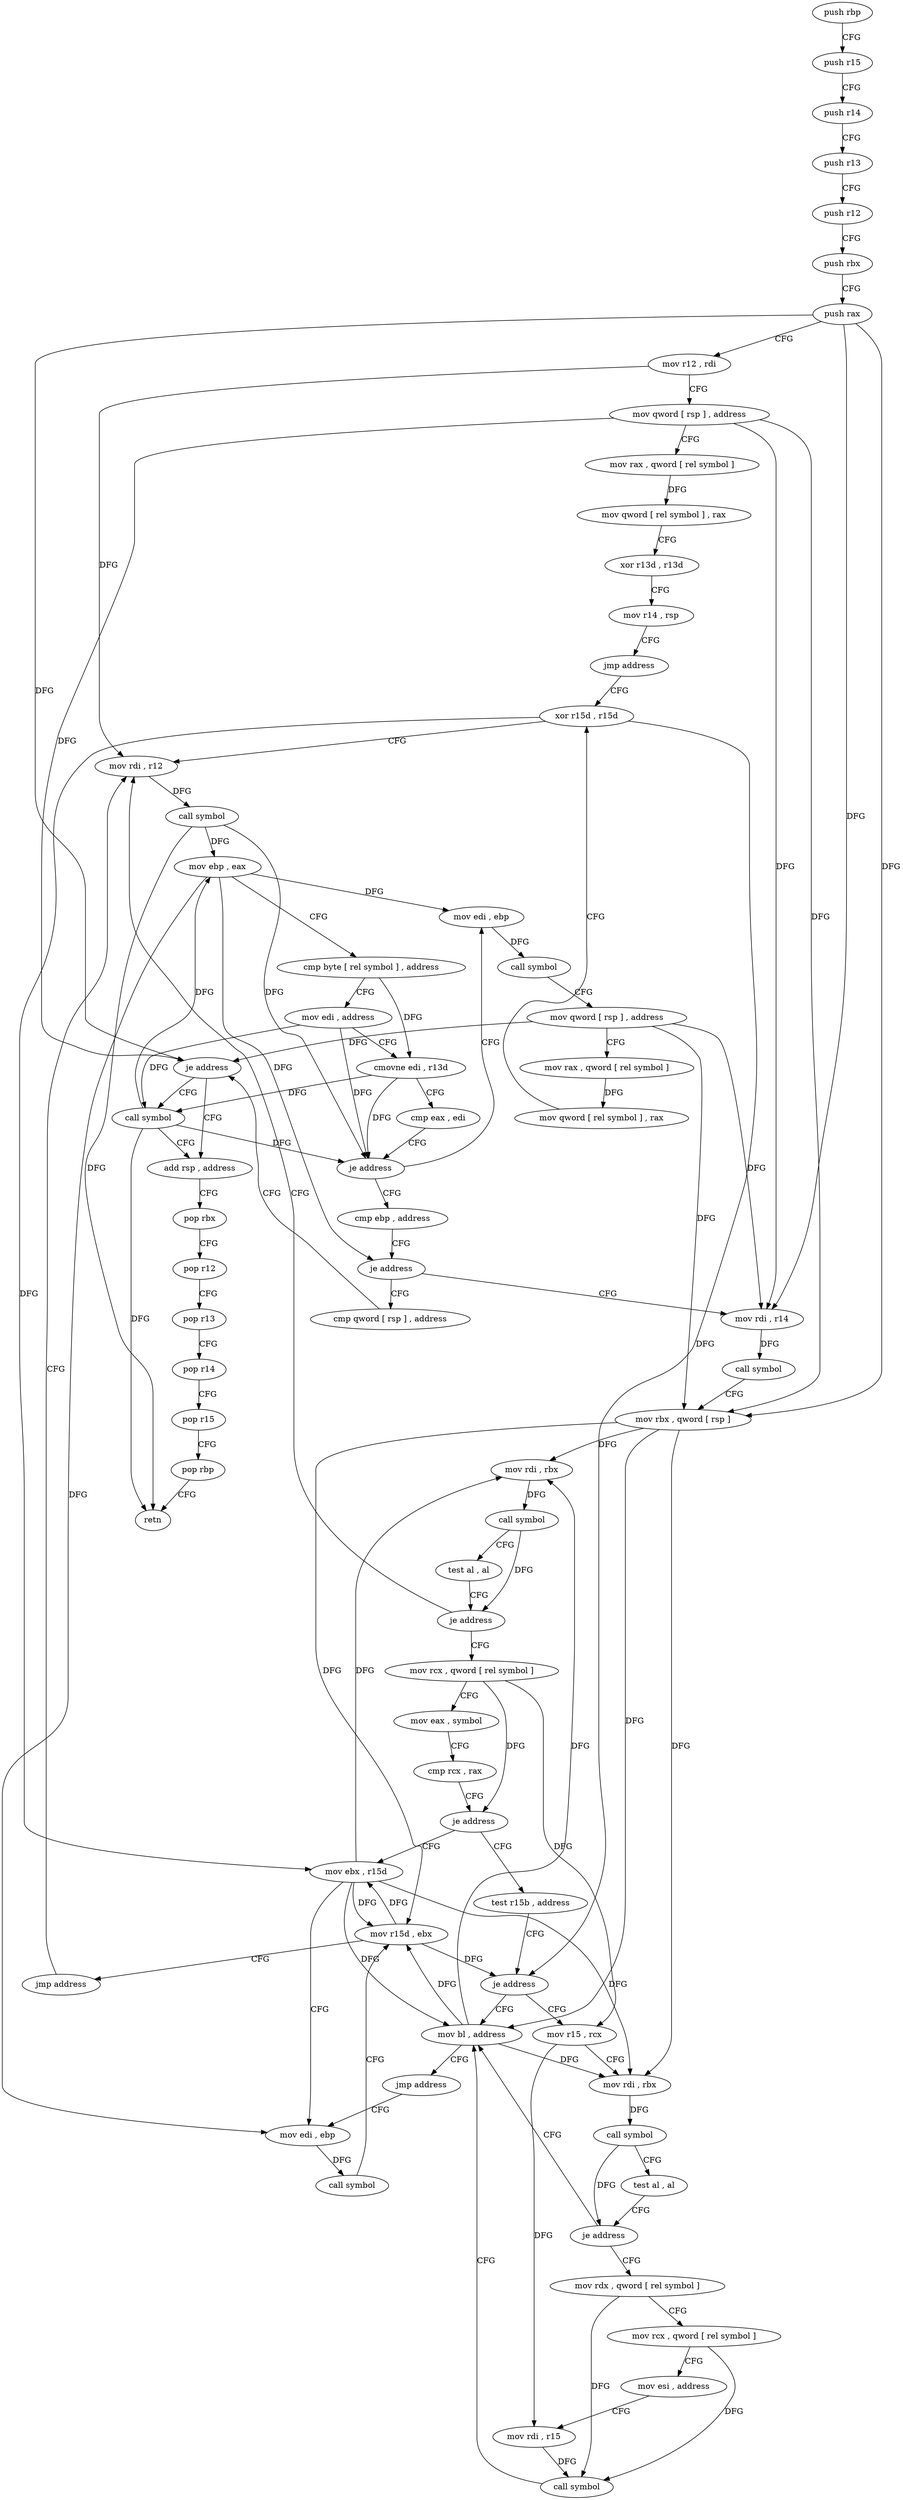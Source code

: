 digraph "func" {
"4202240" [label = "push rbp" ]
"4202241" [label = "push r15" ]
"4202243" [label = "push r14" ]
"4202245" [label = "push r13" ]
"4202247" [label = "push r12" ]
"4202249" [label = "push rbx" ]
"4202250" [label = "push rax" ]
"4202251" [label = "mov r12 , rdi" ]
"4202254" [label = "mov qword [ rsp ] , address" ]
"4202262" [label = "mov rax , qword [ rel symbol ]" ]
"4202269" [label = "mov qword [ rel symbol ] , rax" ]
"4202276" [label = "xor r13d , r13d" ]
"4202279" [label = "mov r14 , rsp" ]
"4202282" [label = "jmp address" ]
"4202317" [label = "xor r15d , r15d" ]
"4202320" [label = "mov rdi , r12" ]
"4202288" [label = "mov edi , ebp" ]
"4202290" [label = "call symbol" ]
"4202295" [label = "mov qword [ rsp ] , address" ]
"4202303" [label = "mov rax , qword [ rel symbol ]" ]
"4202310" [label = "mov qword [ rel symbol ] , rax" ]
"4202350" [label = "cmp ebp , address" ]
"4202353" [label = "je address" ]
"4202466" [label = "cmp qword [ rsp ] , address" ]
"4202355" [label = "mov rdi , r14" ]
"4202471" [label = "je address" ]
"4202478" [label = "add rsp , address" ]
"4202473" [label = "call symbol" ]
"4202358" [label = "call symbol" ]
"4202363" [label = "mov rbx , qword [ rsp ]" ]
"4202367" [label = "mov rdi , rbx" ]
"4202370" [label = "call symbol" ]
"4202375" [label = "test al , al" ]
"4202377" [label = "je address" ]
"4202379" [label = "mov rcx , qword [ rel symbol ]" ]
"4202482" [label = "pop rbx" ]
"4202483" [label = "pop r12" ]
"4202485" [label = "pop r13" ]
"4202487" [label = "pop r14" ]
"4202489" [label = "pop r15" ]
"4202491" [label = "pop rbp" ]
"4202492" [label = "retn" ]
"4202323" [label = "call symbol" ]
"4202328" [label = "mov ebp , eax" ]
"4202330" [label = "cmp byte [ rel symbol ] , address" ]
"4202337" [label = "mov edi , address" ]
"4202342" [label = "cmovne edi , r13d" ]
"4202346" [label = "cmp eax , edi" ]
"4202348" [label = "je address" ]
"4202386" [label = "mov eax , symbol" ]
"4202391" [label = "cmp rcx , rax" ]
"4202394" [label = "je address" ]
"4202448" [label = "mov ebx , r15d" ]
"4202396" [label = "test r15b , address" ]
"4202451" [label = "mov edi , ebp" ]
"4202400" [label = "je address" ]
"4202444" [label = "mov bl , address" ]
"4202402" [label = "mov r15 , rcx" ]
"4202446" [label = "jmp address" ]
"4202405" [label = "mov rdi , rbx" ]
"4202408" [label = "call symbol" ]
"4202413" [label = "test al , al" ]
"4202415" [label = "je address" ]
"4202417" [label = "mov rdx , qword [ rel symbol ]" ]
"4202453" [label = "call symbol" ]
"4202458" [label = "mov r15d , ebx" ]
"4202461" [label = "jmp address" ]
"4202424" [label = "mov rcx , qword [ rel symbol ]" ]
"4202431" [label = "mov esi , address" ]
"4202436" [label = "mov rdi , r15" ]
"4202439" [label = "call symbol" ]
"4202240" -> "4202241" [ label = "CFG" ]
"4202241" -> "4202243" [ label = "CFG" ]
"4202243" -> "4202245" [ label = "CFG" ]
"4202245" -> "4202247" [ label = "CFG" ]
"4202247" -> "4202249" [ label = "CFG" ]
"4202249" -> "4202250" [ label = "CFG" ]
"4202250" -> "4202251" [ label = "CFG" ]
"4202250" -> "4202471" [ label = "DFG" ]
"4202250" -> "4202363" [ label = "DFG" ]
"4202250" -> "4202355" [ label = "DFG" ]
"4202251" -> "4202254" [ label = "CFG" ]
"4202251" -> "4202320" [ label = "DFG" ]
"4202254" -> "4202262" [ label = "CFG" ]
"4202254" -> "4202471" [ label = "DFG" ]
"4202254" -> "4202363" [ label = "DFG" ]
"4202254" -> "4202355" [ label = "DFG" ]
"4202262" -> "4202269" [ label = "DFG" ]
"4202269" -> "4202276" [ label = "CFG" ]
"4202276" -> "4202279" [ label = "CFG" ]
"4202279" -> "4202282" [ label = "CFG" ]
"4202282" -> "4202317" [ label = "CFG" ]
"4202317" -> "4202320" [ label = "CFG" ]
"4202317" -> "4202448" [ label = "DFG" ]
"4202317" -> "4202400" [ label = "DFG" ]
"4202320" -> "4202323" [ label = "DFG" ]
"4202288" -> "4202290" [ label = "DFG" ]
"4202290" -> "4202295" [ label = "CFG" ]
"4202295" -> "4202303" [ label = "CFG" ]
"4202295" -> "4202471" [ label = "DFG" ]
"4202295" -> "4202363" [ label = "DFG" ]
"4202295" -> "4202355" [ label = "DFG" ]
"4202303" -> "4202310" [ label = "DFG" ]
"4202310" -> "4202317" [ label = "CFG" ]
"4202350" -> "4202353" [ label = "CFG" ]
"4202353" -> "4202466" [ label = "CFG" ]
"4202353" -> "4202355" [ label = "CFG" ]
"4202466" -> "4202471" [ label = "CFG" ]
"4202355" -> "4202358" [ label = "DFG" ]
"4202471" -> "4202478" [ label = "CFG" ]
"4202471" -> "4202473" [ label = "CFG" ]
"4202478" -> "4202482" [ label = "CFG" ]
"4202473" -> "4202478" [ label = "CFG" ]
"4202473" -> "4202328" [ label = "DFG" ]
"4202473" -> "4202348" [ label = "DFG" ]
"4202473" -> "4202492" [ label = "DFG" ]
"4202358" -> "4202363" [ label = "CFG" ]
"4202363" -> "4202367" [ label = "DFG" ]
"4202363" -> "4202458" [ label = "DFG" ]
"4202363" -> "4202444" [ label = "DFG" ]
"4202363" -> "4202405" [ label = "DFG" ]
"4202367" -> "4202370" [ label = "DFG" ]
"4202370" -> "4202375" [ label = "CFG" ]
"4202370" -> "4202377" [ label = "DFG" ]
"4202375" -> "4202377" [ label = "CFG" ]
"4202377" -> "4202320" [ label = "CFG" ]
"4202377" -> "4202379" [ label = "CFG" ]
"4202379" -> "4202386" [ label = "CFG" ]
"4202379" -> "4202394" [ label = "DFG" ]
"4202379" -> "4202402" [ label = "DFG" ]
"4202482" -> "4202483" [ label = "CFG" ]
"4202483" -> "4202485" [ label = "CFG" ]
"4202485" -> "4202487" [ label = "CFG" ]
"4202487" -> "4202489" [ label = "CFG" ]
"4202489" -> "4202491" [ label = "CFG" ]
"4202491" -> "4202492" [ label = "CFG" ]
"4202323" -> "4202328" [ label = "DFG" ]
"4202323" -> "4202348" [ label = "DFG" ]
"4202323" -> "4202492" [ label = "DFG" ]
"4202328" -> "4202330" [ label = "CFG" ]
"4202328" -> "4202288" [ label = "DFG" ]
"4202328" -> "4202353" [ label = "DFG" ]
"4202328" -> "4202451" [ label = "DFG" ]
"4202330" -> "4202337" [ label = "CFG" ]
"4202330" -> "4202342" [ label = "DFG" ]
"4202337" -> "4202342" [ label = "CFG" ]
"4202337" -> "4202348" [ label = "DFG" ]
"4202337" -> "4202473" [ label = "DFG" ]
"4202342" -> "4202346" [ label = "CFG" ]
"4202342" -> "4202348" [ label = "DFG" ]
"4202342" -> "4202473" [ label = "DFG" ]
"4202346" -> "4202348" [ label = "CFG" ]
"4202348" -> "4202288" [ label = "CFG" ]
"4202348" -> "4202350" [ label = "CFG" ]
"4202386" -> "4202391" [ label = "CFG" ]
"4202391" -> "4202394" [ label = "CFG" ]
"4202394" -> "4202448" [ label = "CFG" ]
"4202394" -> "4202396" [ label = "CFG" ]
"4202448" -> "4202451" [ label = "CFG" ]
"4202448" -> "4202367" [ label = "DFG" ]
"4202448" -> "4202458" [ label = "DFG" ]
"4202448" -> "4202444" [ label = "DFG" ]
"4202448" -> "4202405" [ label = "DFG" ]
"4202396" -> "4202400" [ label = "CFG" ]
"4202451" -> "4202453" [ label = "DFG" ]
"4202400" -> "4202444" [ label = "CFG" ]
"4202400" -> "4202402" [ label = "CFG" ]
"4202444" -> "4202446" [ label = "CFG" ]
"4202444" -> "4202367" [ label = "DFG" ]
"4202444" -> "4202458" [ label = "DFG" ]
"4202444" -> "4202405" [ label = "DFG" ]
"4202402" -> "4202405" [ label = "CFG" ]
"4202402" -> "4202436" [ label = "DFG" ]
"4202446" -> "4202451" [ label = "CFG" ]
"4202405" -> "4202408" [ label = "DFG" ]
"4202408" -> "4202413" [ label = "CFG" ]
"4202408" -> "4202415" [ label = "DFG" ]
"4202413" -> "4202415" [ label = "CFG" ]
"4202415" -> "4202444" [ label = "CFG" ]
"4202415" -> "4202417" [ label = "CFG" ]
"4202417" -> "4202424" [ label = "CFG" ]
"4202417" -> "4202439" [ label = "DFG" ]
"4202453" -> "4202458" [ label = "CFG" ]
"4202458" -> "4202461" [ label = "CFG" ]
"4202458" -> "4202448" [ label = "DFG" ]
"4202458" -> "4202400" [ label = "DFG" ]
"4202461" -> "4202320" [ label = "CFG" ]
"4202424" -> "4202431" [ label = "CFG" ]
"4202424" -> "4202439" [ label = "DFG" ]
"4202431" -> "4202436" [ label = "CFG" ]
"4202436" -> "4202439" [ label = "DFG" ]
"4202439" -> "4202444" [ label = "CFG" ]
}
